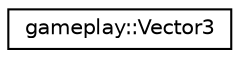digraph G
{
  edge [fontname="Helvetica",fontsize="10",labelfontname="Helvetica",labelfontsize="10"];
  node [fontname="Helvetica",fontsize="10",shape=record];
  rankdir="LR";
  Node1 [label="gameplay::Vector3",height=0.2,width=0.4,color="black", fillcolor="white", style="filled",URL="$classgameplay_1_1_vector3.html"];
}
